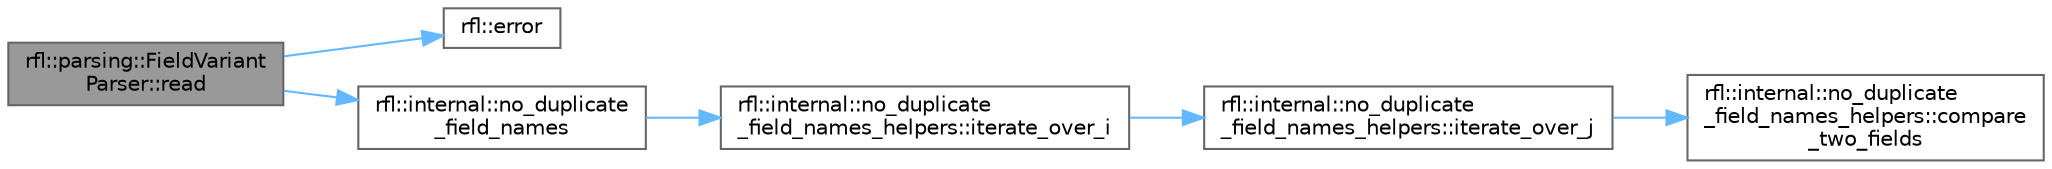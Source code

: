 digraph "rfl::parsing::FieldVariantParser::read"
{
 // LATEX_PDF_SIZE
  bgcolor="transparent";
  edge [fontname=Helvetica,fontsize=10,labelfontname=Helvetica,labelfontsize=10];
  node [fontname=Helvetica,fontsize=10,shape=box,height=0.2,width=0.4];
  rankdir="LR";
  Node1 [id="Node000001",label="rfl::parsing::FieldVariant\lParser::read",height=0.2,width=0.4,color="gray40", fillcolor="grey60", style="filled", fontcolor="black",tooltip=" "];
  Node1 -> Node2 [id="edge1_Node000001_Node000002",color="steelblue1",style="solid",tooltip=" "];
  Node2 [id="Node000002",label="rfl::error",height=0.2,width=0.4,color="grey40", fillcolor="white", style="filled",URL="$namespacerfl.html#a6625864c6c297dfdc3d3c3ee3181dd8c",tooltip="Shorthand for unexpected error."];
  Node1 -> Node3 [id="edge2_Node000001_Node000003",color="steelblue1",style="solid",tooltip=" "];
  Node3 [id="Node000003",label="rfl::internal::no_duplicate\l_field_names",height=0.2,width=0.4,color="grey40", fillcolor="white", style="filled",URL="$namespacerfl_1_1internal.html#ade9447c5507a6402eec70c36bfaf0f10",tooltip=" "];
  Node3 -> Node4 [id="edge3_Node000003_Node000004",color="steelblue1",style="solid",tooltip=" "];
  Node4 [id="Node000004",label="rfl::internal::no_duplicate\l_field_names_helpers::iterate_over_i",height=0.2,width=0.4,color="grey40", fillcolor="white", style="filled",URL="$namespacerfl_1_1internal_1_1no__duplicate__field__names__helpers.html#a99777625a6c5b497422fe0a1c45498dc",tooltip=" "];
  Node4 -> Node5 [id="edge4_Node000004_Node000005",color="steelblue1",style="solid",tooltip=" "];
  Node5 [id="Node000005",label="rfl::internal::no_duplicate\l_field_names_helpers::iterate_over_j",height=0.2,width=0.4,color="grey40", fillcolor="white", style="filled",URL="$namespacerfl_1_1internal_1_1no__duplicate__field__names__helpers.html#a425bfc26acfe66ef3dfa79501c9cef48",tooltip=" "];
  Node5 -> Node6 [id="edge5_Node000005_Node000006",color="steelblue1",style="solid",tooltip=" "];
  Node6 [id="Node000006",label="rfl::internal::no_duplicate\l_field_names_helpers::compare\l_two_fields",height=0.2,width=0.4,color="grey40", fillcolor="white", style="filled",URL="$namespacerfl_1_1internal_1_1no__duplicate__field__names__helpers.html#a86b73cff171e1f8c298e520b1b4872cb",tooltip=" "];
}
